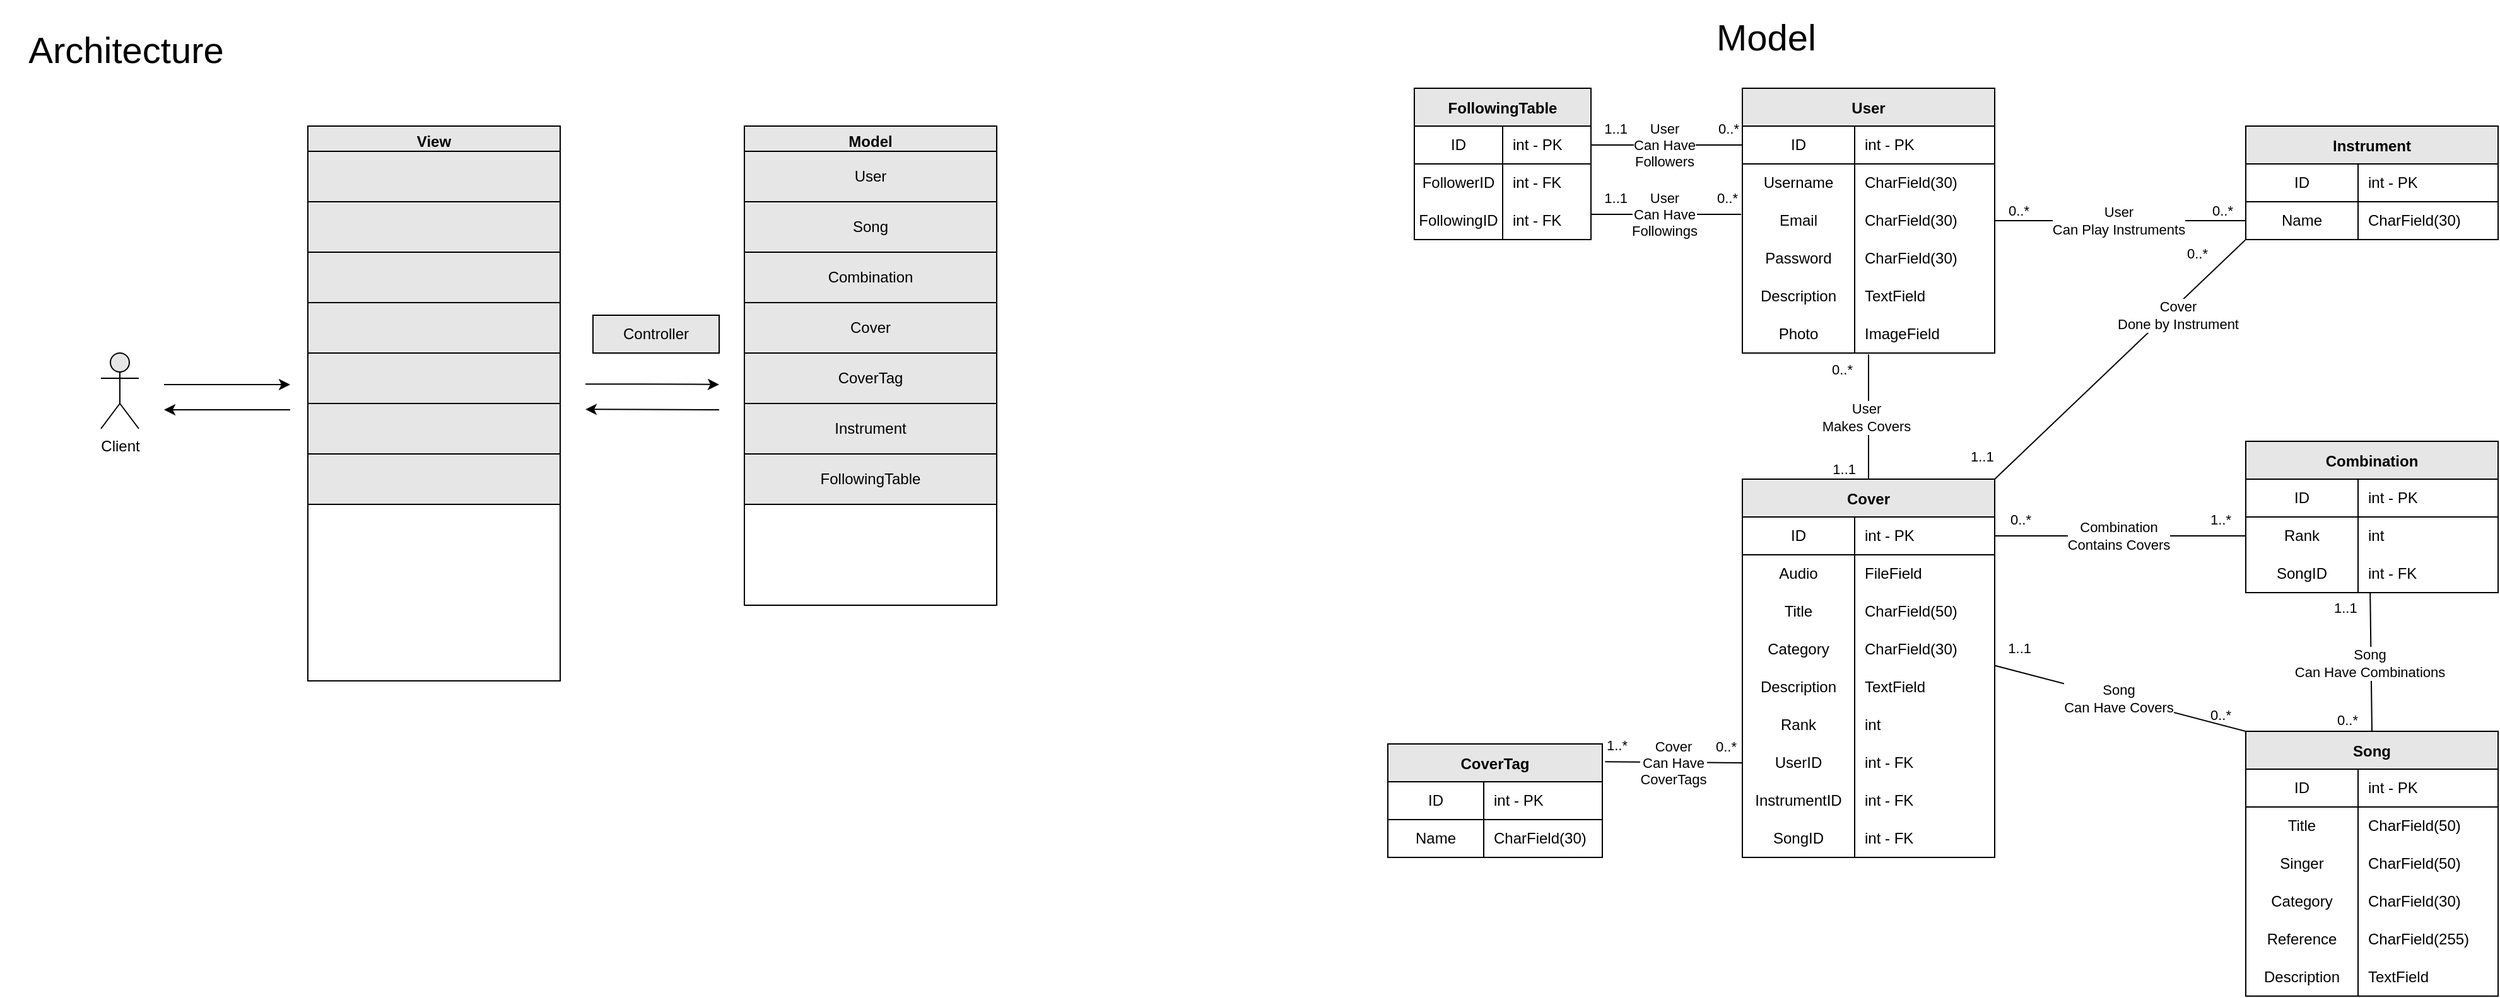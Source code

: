 <mxfile>
    <diagram id="qhhgVpQUWNCosZ2mL5r4" name="페이지-1">
        <mxGraphModel dx="1626" dy="1064" grid="1" gridSize="10" guides="1" tooltips="1" connect="1" arrows="1" fold="1" page="1" pageScale="1" pageWidth="827" pageHeight="1169" background="#FFFFFF" math="0" shadow="0">
            <root>
                <mxCell id="0"/>
                <mxCell id="1" parent="0"/>
                <mxCell id="4" style="edgeStyle=orthogonalEdgeStyle;rounded=0;orthogonalLoop=1;jettySize=auto;html=1;exitX=1;exitY=0.25;exitDx=0;exitDy=0;entryX=0;entryY=0.25;entryDx=0;entryDy=0;fontFamily=Helvetica;fontColor=#000000;labelBackgroundColor=none;labelBorderColor=none;strokeColor=#000000;" parent="1" edge="1">
                    <mxGeometry relative="1" as="geometry">
                        <mxPoint x="280" y="325" as="targetPoint"/>
                        <mxPoint x="180" y="325" as="sourcePoint"/>
                    </mxGeometry>
                </mxCell>
                <mxCell id="7" style="edgeStyle=orthogonalEdgeStyle;rounded=0;orthogonalLoop=1;jettySize=auto;html=1;exitX=0;exitY=0.75;exitDx=0;exitDy=0;entryX=1;entryY=0.75;entryDx=0;entryDy=0;fontFamily=Helvetica;fontColor=#000000;labelBackgroundColor=none;labelBorderColor=none;strokeColor=#000000;" parent="1" edge="1">
                    <mxGeometry relative="1" as="geometry">
                        <mxPoint x="280" y="345" as="sourcePoint"/>
                        <Array as="points">
                            <mxPoint x="280" y="345"/>
                            <mxPoint x="280" y="345"/>
                        </Array>
                        <mxPoint x="180" y="345" as="targetPoint"/>
                    </mxGeometry>
                </mxCell>
                <mxCell id="11" value="View" style="swimlane;fontFamily=Helvetica;fontColor=#000000;labelBackgroundColor=none;labelBorderColor=none;strokeColor=#000000;fillColor=#E6E6E6;" parent="1" vertex="1">
                    <mxGeometry x="294" y="120" width="200" height="440" as="geometry"/>
                </mxCell>
                <mxCell id="12" value="" style="whiteSpace=wrap;html=1;fontFamily=Helvetica;fontColor=#000000;labelBackgroundColor=none;labelBorderColor=none;strokeColor=#000000;fillColor=#E6E6E6;" parent="11" vertex="1">
                    <mxGeometry y="20" width="200" height="40.0" as="geometry"/>
                </mxCell>
                <mxCell id="30" value="" style="whiteSpace=wrap;html=1;fontFamily=Helvetica;fontColor=#000000;labelBackgroundColor=none;labelBorderColor=none;strokeColor=#000000;fillColor=#E6E6E6;" vertex="1" parent="11">
                    <mxGeometry y="60.0" width="200" height="40.0" as="geometry"/>
                </mxCell>
                <mxCell id="31" value="" style="whiteSpace=wrap;html=1;fontFamily=Helvetica;fontColor=#000000;labelBackgroundColor=none;labelBorderColor=none;strokeColor=#000000;fillColor=#E6E6E6;" vertex="1" parent="11">
                    <mxGeometry y="100.0" width="200" height="40.0" as="geometry"/>
                </mxCell>
                <mxCell id="32" value="" style="whiteSpace=wrap;html=1;fontFamily=Helvetica;fontColor=#000000;labelBackgroundColor=none;labelBorderColor=none;strokeColor=#000000;fillColor=#E6E6E6;" vertex="1" parent="11">
                    <mxGeometry y="140" width="200" height="40.0" as="geometry"/>
                </mxCell>
                <mxCell id="33" value="" style="whiteSpace=wrap;html=1;fontFamily=Helvetica;fontColor=#000000;labelBackgroundColor=none;labelBorderColor=none;strokeColor=#000000;fillColor=#E6E6E6;" vertex="1" parent="11">
                    <mxGeometry y="180.0" width="200" height="40.0" as="geometry"/>
                </mxCell>
                <mxCell id="34" value="" style="whiteSpace=wrap;html=1;fontFamily=Helvetica;fontColor=#000000;labelBackgroundColor=none;labelBorderColor=none;strokeColor=#000000;fillColor=#E6E6E6;" vertex="1" parent="11">
                    <mxGeometry y="220" width="200" height="40.0" as="geometry"/>
                </mxCell>
                <mxCell id="35" value="" style="whiteSpace=wrap;html=1;fontFamily=Helvetica;fontColor=#000000;labelBackgroundColor=none;labelBorderColor=none;strokeColor=#000000;fillColor=#E6E6E6;" vertex="1" parent="11">
                    <mxGeometry y="260" width="200" height="40.0" as="geometry"/>
                </mxCell>
                <mxCell id="23" value="Controller" style="rounded=0;whiteSpace=wrap;html=1;fontFamily=Helvetica;fontColor=#000000;labelBackgroundColor=none;labelBorderColor=none;strokeColor=#000000;fillColor=#E6E6E6;" parent="1" vertex="1">
                    <mxGeometry x="520" y="270" width="100" height="30" as="geometry"/>
                </mxCell>
                <mxCell id="24" style="edgeStyle=orthogonalEdgeStyle;rounded=0;orthogonalLoop=1;jettySize=auto;html=1;exitX=1;exitY=0.25;exitDx=0;exitDy=0;fontFamily=Helvetica;fontColor=#000000;labelBackgroundColor=none;labelBorderColor=none;strokeColor=#000000;" parent="1" edge="1">
                    <mxGeometry relative="1" as="geometry">
                        <mxPoint x="620" y="325" as="targetPoint"/>
                        <mxPoint x="514" y="324.66" as="sourcePoint"/>
                        <Array as="points">
                            <mxPoint x="600" y="325"/>
                            <mxPoint x="600" y="325"/>
                        </Array>
                    </mxGeometry>
                </mxCell>
                <mxCell id="25" style="edgeStyle=orthogonalEdgeStyle;rounded=0;orthogonalLoop=1;jettySize=auto;html=1;entryX=1;entryY=0.75;entryDx=0;entryDy=0;fontFamily=Helvetica;fontColor=#000000;labelBackgroundColor=none;labelBorderColor=none;strokeColor=#000000;" parent="1" edge="1">
                    <mxGeometry relative="1" as="geometry">
                        <mxPoint x="620" y="345" as="sourcePoint"/>
                        <Array as="points">
                            <mxPoint x="614" y="344.66"/>
                            <mxPoint x="614" y="344.66"/>
                        </Array>
                        <mxPoint x="514" y="344.66" as="targetPoint"/>
                    </mxGeometry>
                </mxCell>
                <mxCell id="26" value="Model" style="swimlane;fontFamily=Helvetica;fontColor=#000000;labelBackgroundColor=none;labelBorderColor=none;strokeColor=#000000;fillColor=#E6E6E6;" parent="1" vertex="1">
                    <mxGeometry x="640" y="120" width="200" height="380" as="geometry"/>
                </mxCell>
                <mxCell id="27" value="User" style="whiteSpace=wrap;html=1;fontFamily=Helvetica;fontColor=#000000;labelBackgroundColor=none;labelBorderColor=none;fillColor=#E6E6E6;strokeColor=#000000;" parent="26" vertex="1">
                    <mxGeometry y="20" width="200" height="40.0" as="geometry"/>
                </mxCell>
                <mxCell id="37" value="Song" style="whiteSpace=wrap;html=1;fontFamily=Helvetica;fontColor=#000000;labelBackgroundColor=none;labelBorderColor=none;fillColor=#E6E6E6;strokeColor=#000000;" vertex="1" parent="26">
                    <mxGeometry y="60.0" width="200" height="40.0" as="geometry"/>
                </mxCell>
                <mxCell id="38" value="Combination" style="whiteSpace=wrap;html=1;fontFamily=Helvetica;fontColor=#000000;labelBackgroundColor=none;labelBorderColor=none;fillColor=#E6E6E6;strokeColor=#000000;" vertex="1" parent="26">
                    <mxGeometry y="100.0" width="200" height="40.0" as="geometry"/>
                </mxCell>
                <mxCell id="39" value="Cover" style="whiteSpace=wrap;html=1;fontFamily=Helvetica;fontColor=#000000;labelBackgroundColor=none;labelBorderColor=none;fillColor=#E6E6E6;strokeColor=#000000;" vertex="1" parent="26">
                    <mxGeometry y="140" width="200" height="40.0" as="geometry"/>
                </mxCell>
                <mxCell id="40" value="CoverTag" style="whiteSpace=wrap;html=1;fontFamily=Helvetica;fontColor=#000000;labelBackgroundColor=none;labelBorderColor=none;fillColor=#E6E6E6;strokeColor=#000000;" vertex="1" parent="26">
                    <mxGeometry y="180.0" width="200" height="40.0" as="geometry"/>
                </mxCell>
                <mxCell id="47" value="&lt;span&gt;Instrument&lt;/span&gt;" style="whiteSpace=wrap;html=1;fontFamily=Helvetica;fontColor=#000000;labelBackgroundColor=none;labelBorderColor=none;fillColor=#E6E6E6;strokeColor=#000000;" vertex="1" parent="26">
                    <mxGeometry y="220.0" width="200" height="40.0" as="geometry"/>
                </mxCell>
                <mxCell id="280" value="&lt;span&gt;FollowingTable&lt;/span&gt;" style="whiteSpace=wrap;html=1;fontFamily=Helvetica;fontColor=#000000;labelBackgroundColor=none;labelBorderColor=none;fillColor=#E6E6E6;strokeColor=#000000;" vertex="1" parent="26">
                    <mxGeometry y="260" width="200" height="40.0" as="geometry"/>
                </mxCell>
                <mxCell id="36" value="Client" style="shape=umlActor;verticalLabelPosition=bottom;verticalAlign=top;html=1;outlineConnect=0;fontFamily=Helvetica;fontColor=#000000;labelBackgroundColor=none;labelBorderColor=none;strokeColor=#000000;fillColor=#E6E6E6;" vertex="1" parent="1">
                    <mxGeometry x="130" y="300" width="30" height="60" as="geometry"/>
                </mxCell>
                <mxCell id="52" value="Architecture" style="text;html=1;strokeColor=none;fillColor=none;align=center;verticalAlign=middle;whiteSpace=wrap;rounded=0;fontFamily=Helvetica;fontSize=29;fontColor=#000000;labelBackgroundColor=none;labelBorderColor=none;" vertex="1" parent="1">
                    <mxGeometry x="50" y="30" width="200" height="60" as="geometry"/>
                </mxCell>
                <mxCell id="53" value="Model" style="text;html=1;strokeColor=none;fillColor=none;align=center;verticalAlign=middle;whiteSpace=wrap;rounded=0;fontFamily=Helvetica;fontSize=29;fontColor=#000000;labelBackgroundColor=none;labelBorderColor=none;" vertex="1" parent="1">
                    <mxGeometry x="1350" y="20" width="200" height="60" as="geometry"/>
                </mxCell>
                <mxCell id="125" value="User" style="shape=table;startSize=30;container=1;collapsible=0;childLayout=tableLayout;fixedRows=1;rowLines=0;fontStyle=1;align=center;fontFamily=Helvetica;fontSize=12;fontColor=#000000;labelBackgroundColor=none;labelBorderColor=none;strokeColor=#000000;fillColor=#E6E6E6;" vertex="1" parent="1">
                    <mxGeometry x="1431" y="90" width="200" height="210" as="geometry"/>
                </mxCell>
                <mxCell id="126" value="" style="shape=partialRectangle;html=1;whiteSpace=wrap;collapsible=0;dropTarget=0;pointerEvents=0;fillColor=none;top=0;left=0;bottom=1;right=0;points=[[0,0.5],[1,0.5]];portConstraint=eastwest;fontFamily=Helvetica;fontColor=#000000;labelBackgroundColor=none;labelBorderColor=none;strokeColor=#000000;" vertex="1" parent="125">
                    <mxGeometry y="30" width="200" height="30" as="geometry"/>
                </mxCell>
                <mxCell id="127" value="ID" style="shape=partialRectangle;html=1;whiteSpace=wrap;connectable=0;fillColor=none;top=0;left=0;bottom=0;right=0;overflow=hidden;fontFamily=Helvetica;fontColor=#000000;labelBackgroundColor=none;labelBorderColor=none;strokeColor=#000000;" vertex="1" parent="126">
                    <mxGeometry width="89" height="30" as="geometry"/>
                </mxCell>
                <mxCell id="128" value="int - PK" style="shape=partialRectangle;html=1;whiteSpace=wrap;connectable=0;fillColor=none;top=0;left=0;bottom=0;right=0;align=left;spacingLeft=6;overflow=hidden;fontFamily=Helvetica;fontColor=#000000;labelBackgroundColor=none;labelBorderColor=none;strokeColor=#000000;" vertex="1" parent="126">
                    <mxGeometry x="89" width="111" height="30" as="geometry"/>
                </mxCell>
                <mxCell id="129" value="" style="shape=partialRectangle;html=1;whiteSpace=wrap;collapsible=0;dropTarget=0;pointerEvents=0;fillColor=none;top=0;left=0;bottom=0;right=0;points=[[0,0.5],[1,0.5]];portConstraint=eastwest;fontFamily=Helvetica;fontColor=#000000;labelBackgroundColor=none;labelBorderColor=none;" vertex="1" parent="125">
                    <mxGeometry y="60" width="200" height="30" as="geometry"/>
                </mxCell>
                <mxCell id="130" value="Username" style="shape=partialRectangle;html=1;whiteSpace=wrap;connectable=0;fillColor=none;top=0;left=0;bottom=0;right=0;overflow=hidden;fontFamily=Helvetica;fontColor=#000000;labelBackgroundColor=none;labelBorderColor=none;" vertex="1" parent="129">
                    <mxGeometry width="89" height="30" as="geometry"/>
                </mxCell>
                <mxCell id="131" value="CharField(30)" style="shape=partialRectangle;html=1;whiteSpace=wrap;connectable=0;fillColor=none;top=0;left=0;bottom=0;right=0;align=left;spacingLeft=6;overflow=hidden;fontFamily=Helvetica;fontColor=#000000;labelBackgroundColor=none;labelBorderColor=none;" vertex="1" parent="129">
                    <mxGeometry x="89" width="111" height="30" as="geometry"/>
                </mxCell>
                <mxCell id="132" value="" style="shape=partialRectangle;html=1;whiteSpace=wrap;collapsible=0;dropTarget=0;pointerEvents=0;fillColor=none;top=0;left=0;bottom=0;right=0;points=[[0,0.5],[1,0.5]];portConstraint=eastwest;fontFamily=Helvetica;fontColor=#000000;labelBackgroundColor=none;labelBorderColor=none;" vertex="1" parent="125">
                    <mxGeometry y="90" width="200" height="30" as="geometry"/>
                </mxCell>
                <mxCell id="133" value="Email" style="shape=partialRectangle;html=1;whiteSpace=wrap;connectable=0;fillColor=none;top=0;left=0;bottom=0;right=0;overflow=hidden;fontFamily=Helvetica;fontColor=#000000;labelBackgroundColor=none;labelBorderColor=none;" vertex="1" parent="132">
                    <mxGeometry width="89" height="30" as="geometry"/>
                </mxCell>
                <mxCell id="134" value="CharField(30)" style="shape=partialRectangle;html=1;whiteSpace=wrap;connectable=0;fillColor=none;top=0;left=0;bottom=0;right=0;align=left;spacingLeft=6;overflow=hidden;fontFamily=Helvetica;fontColor=#000000;labelBackgroundColor=none;labelBorderColor=none;" vertex="1" parent="132">
                    <mxGeometry x="89" width="111" height="30" as="geometry"/>
                </mxCell>
                <mxCell id="138" value="" style="shape=partialRectangle;html=1;whiteSpace=wrap;collapsible=0;dropTarget=0;pointerEvents=0;fillColor=none;top=0;left=0;bottom=0;right=0;points=[[0,0.5],[1,0.5]];portConstraint=eastwest;fontFamily=Helvetica;fontColor=#000000;labelBackgroundColor=none;labelBorderColor=none;" vertex="1" parent="125">
                    <mxGeometry y="120" width="200" height="30" as="geometry"/>
                </mxCell>
                <mxCell id="139" value="Password" style="shape=partialRectangle;html=1;whiteSpace=wrap;connectable=0;fillColor=none;top=0;left=0;bottom=0;right=0;overflow=hidden;fontFamily=Helvetica;fontColor=#000000;labelBackgroundColor=none;labelBorderColor=none;" vertex="1" parent="138">
                    <mxGeometry width="89" height="30" as="geometry"/>
                </mxCell>
                <mxCell id="140" value="CharField(30)" style="shape=partialRectangle;html=1;whiteSpace=wrap;connectable=0;fillColor=none;top=0;left=0;bottom=0;right=0;align=left;spacingLeft=6;overflow=hidden;fontFamily=Helvetica;fontColor=#000000;labelBackgroundColor=none;labelBorderColor=none;" vertex="1" parent="138">
                    <mxGeometry x="89" width="111" height="30" as="geometry"/>
                </mxCell>
                <mxCell id="265" value="" style="shape=partialRectangle;html=1;whiteSpace=wrap;collapsible=0;dropTarget=0;pointerEvents=0;fillColor=none;top=0;left=0;bottom=0;right=0;points=[[0,0.5],[1,0.5]];portConstraint=eastwest;fontFamily=Helvetica;fontColor=#000000;labelBackgroundColor=none;labelBorderColor=none;" vertex="1" parent="125">
                    <mxGeometry y="150" width="200" height="30" as="geometry"/>
                </mxCell>
                <mxCell id="266" value="Description" style="shape=partialRectangle;html=1;whiteSpace=wrap;connectable=0;fillColor=none;top=0;left=0;bottom=0;right=0;overflow=hidden;fontFamily=Helvetica;fontColor=#000000;labelBackgroundColor=none;labelBorderColor=none;" vertex="1" parent="265">
                    <mxGeometry width="89" height="30" as="geometry"/>
                </mxCell>
                <mxCell id="267" value="TextField" style="shape=partialRectangle;html=1;whiteSpace=wrap;connectable=0;fillColor=none;top=0;left=0;bottom=0;right=0;align=left;spacingLeft=6;overflow=hidden;fontFamily=Helvetica;fontColor=#000000;labelBackgroundColor=none;labelBorderColor=none;" vertex="1" parent="265">
                    <mxGeometry x="89" width="111" height="30" as="geometry"/>
                </mxCell>
                <mxCell id="224" value="" style="shape=partialRectangle;html=1;whiteSpace=wrap;collapsible=0;dropTarget=0;pointerEvents=0;fillColor=none;top=0;left=0;bottom=0;right=0;points=[[0,0.5],[1,0.5]];portConstraint=eastwest;fontFamily=Helvetica;fontColor=#000000;labelBackgroundColor=none;labelBorderColor=none;" vertex="1" parent="125">
                    <mxGeometry y="180" width="200" height="30" as="geometry"/>
                </mxCell>
                <mxCell id="225" value="Photo" style="shape=partialRectangle;html=1;whiteSpace=wrap;connectable=0;fillColor=none;top=0;left=0;bottom=0;right=0;overflow=hidden;fontFamily=Helvetica;fontColor=#000000;labelBackgroundColor=none;labelBorderColor=none;" vertex="1" parent="224">
                    <mxGeometry width="89" height="30" as="geometry"/>
                </mxCell>
                <mxCell id="226" value="ImageField" style="shape=partialRectangle;html=1;whiteSpace=wrap;connectable=0;fillColor=none;top=0;left=0;bottom=0;right=0;align=left;spacingLeft=6;overflow=hidden;fontFamily=Helvetica;fontColor=#000000;labelBackgroundColor=none;labelBorderColor=none;" vertex="1" parent="224">
                    <mxGeometry x="89" width="111" height="30" as="geometry"/>
                </mxCell>
                <mxCell id="149" value="" style="endArrow=none;html=1;fontFamily=Helvetica;fontSize=12;exitX=1;exitY=0.5;exitDx=0;exitDy=0;fontColor=#000000;labelBackgroundColor=none;labelBorderColor=none;strokeColor=#000000;endFill=0;entryX=0;entryY=0.5;entryDx=0;entryDy=0;" edge="1" parent="1" source="132" target="171">
                    <mxGeometry relative="1" as="geometry">
                        <mxPoint x="1680" y="210" as="sourcePoint"/>
                        <mxPoint x="1800" y="180" as="targetPoint"/>
                    </mxGeometry>
                </mxCell>
                <mxCell id="150" value="User&lt;br&gt;Can Play Instruments" style="edgeLabel;resizable=0;html=1;align=center;verticalAlign=middle;fontFamily=Helvetica;fontColor=#000000;labelBackgroundColor=#ffffff;labelBorderColor=none;" connectable="0" vertex="1" parent="149">
                    <mxGeometry relative="1" as="geometry">
                        <mxPoint x="-2" as="offset"/>
                    </mxGeometry>
                </mxCell>
                <mxCell id="151" value="0..*" style="edgeLabel;resizable=0;html=1;align=left;verticalAlign=bottom;fontFamily=Helvetica;fontColor=#000000;labelBackgroundColor=none;labelBorderColor=none;" connectable="0" vertex="1" parent="149">
                    <mxGeometry x="-1" relative="1" as="geometry">
                        <mxPoint x="9" as="offset"/>
                    </mxGeometry>
                </mxCell>
                <mxCell id="152" value="0..*" style="edgeLabel;resizable=0;html=1;align=right;verticalAlign=bottom;fontFamily=Helvetica;fontColor=#000000;labelBackgroundColor=none;labelBorderColor=none;" connectable="0" vertex="1" parent="149">
                    <mxGeometry x="1" relative="1" as="geometry">
                        <mxPoint x="-10" as="offset"/>
                    </mxGeometry>
                </mxCell>
                <mxCell id="167" value="Instrument" style="shape=table;startSize=30;container=1;collapsible=0;childLayout=tableLayout;fixedRows=1;rowLines=0;fontStyle=1;align=center;fontFamily=Helvetica;fontSize=12;fontColor=#000000;labelBackgroundColor=none;labelBorderColor=none;strokeColor=#000000;fillColor=#E6E6E6;" vertex="1" parent="1">
                    <mxGeometry x="1830" y="120" width="200" height="90" as="geometry"/>
                </mxCell>
                <mxCell id="168" value="" style="shape=partialRectangle;html=1;whiteSpace=wrap;collapsible=0;dropTarget=0;pointerEvents=0;fillColor=none;top=0;left=0;bottom=1;right=0;points=[[0,0.5],[1,0.5]];portConstraint=eastwest;fontFamily=Helvetica;fontColor=#000000;labelBackgroundColor=none;labelBorderColor=none;strokeColor=#000000;" vertex="1" parent="167">
                    <mxGeometry y="30" width="200" height="30" as="geometry"/>
                </mxCell>
                <mxCell id="169" value="ID" style="shape=partialRectangle;html=1;whiteSpace=wrap;connectable=0;fillColor=none;top=0;left=0;bottom=0;right=0;overflow=hidden;fontFamily=Helvetica;fontColor=#000000;labelBackgroundColor=none;labelBorderColor=none;" vertex="1" parent="168">
                    <mxGeometry width="89" height="30" as="geometry"/>
                </mxCell>
                <mxCell id="170" value="int - PK" style="shape=partialRectangle;html=1;whiteSpace=wrap;connectable=0;fillColor=none;top=0;left=0;bottom=0;right=0;align=left;spacingLeft=6;overflow=hidden;fontFamily=Helvetica;fontColor=#000000;labelBackgroundColor=none;labelBorderColor=none;" vertex="1" parent="168">
                    <mxGeometry x="89" width="111" height="30" as="geometry"/>
                </mxCell>
                <mxCell id="171" value="" style="shape=partialRectangle;html=1;whiteSpace=wrap;collapsible=0;dropTarget=0;pointerEvents=0;fillColor=none;top=0;left=0;bottom=0;right=0;points=[[0,0.5],[1,0.5]];portConstraint=eastwest;fontFamily=Helvetica;fontColor=#000000;labelBackgroundColor=none;labelBorderColor=none;" vertex="1" parent="167">
                    <mxGeometry y="60" width="200" height="30" as="geometry"/>
                </mxCell>
                <mxCell id="172" value="Name" style="shape=partialRectangle;html=1;whiteSpace=wrap;connectable=0;fillColor=none;top=0;left=0;bottom=0;right=0;overflow=hidden;fontFamily=Helvetica;fontColor=#000000;labelBackgroundColor=none;labelBorderColor=none;" vertex="1" parent="171">
                    <mxGeometry width="89" height="30" as="geometry"/>
                </mxCell>
                <mxCell id="173" value="CharField(30)" style="shape=partialRectangle;html=1;whiteSpace=wrap;connectable=0;fillColor=none;top=0;left=0;bottom=0;right=0;align=left;spacingLeft=6;overflow=hidden;fontFamily=Helvetica;fontColor=#000000;labelBackgroundColor=none;labelBorderColor=none;" vertex="1" parent="171">
                    <mxGeometry x="89" width="111" height="30" as="geometry"/>
                </mxCell>
                <mxCell id="174" value="Cover" style="shape=table;startSize=30;container=1;collapsible=0;childLayout=tableLayout;fixedRows=1;rowLines=0;fontStyle=1;align=center;fontFamily=Helvetica;fontSize=12;fontColor=#000000;labelBackgroundColor=none;labelBorderColor=none;strokeColor=#000000;fillColor=#E6E6E6;" vertex="1" parent="1">
                    <mxGeometry x="1431" y="400" width="200" height="300" as="geometry"/>
                </mxCell>
                <mxCell id="175" value="" style="shape=partialRectangle;html=1;whiteSpace=wrap;collapsible=0;dropTarget=0;pointerEvents=0;fillColor=none;top=0;left=0;bottom=1;right=0;points=[[0,0.5],[1,0.5]];portConstraint=eastwest;fontFamily=Helvetica;fontColor=#000000;labelBackgroundColor=none;labelBorderColor=none;strokeColor=#000000;" vertex="1" parent="174">
                    <mxGeometry y="30" width="200" height="30" as="geometry"/>
                </mxCell>
                <mxCell id="176" value="ID" style="shape=partialRectangle;html=1;whiteSpace=wrap;connectable=0;fillColor=none;top=0;left=0;bottom=0;right=0;overflow=hidden;fontFamily=Helvetica;fontColor=#000000;labelBackgroundColor=none;labelBorderColor=none;strokeColor=#000000;" vertex="1" parent="175">
                    <mxGeometry width="89" height="30" as="geometry"/>
                </mxCell>
                <mxCell id="177" value="int - PK" style="shape=partialRectangle;html=1;whiteSpace=wrap;connectable=0;fillColor=none;top=0;left=0;bottom=0;right=0;align=left;spacingLeft=6;overflow=hidden;fontFamily=Helvetica;fontColor=#000000;labelBackgroundColor=none;labelBorderColor=none;strokeColor=#000000;" vertex="1" parent="175">
                    <mxGeometry x="89" width="111" height="30" as="geometry"/>
                </mxCell>
                <mxCell id="259" value="" style="shape=partialRectangle;html=1;whiteSpace=wrap;collapsible=0;dropTarget=0;pointerEvents=0;fillColor=none;top=0;left=0;bottom=0;right=0;points=[[0,0.5],[1,0.5]];portConstraint=eastwest;fontFamily=Helvetica;fontColor=#000000;labelBackgroundColor=none;labelBorderColor=none;" vertex="1" parent="174">
                    <mxGeometry y="60" width="200" height="30" as="geometry"/>
                </mxCell>
                <mxCell id="260" value="Audio" style="shape=partialRectangle;html=1;whiteSpace=wrap;connectable=0;fillColor=none;top=0;left=0;bottom=0;right=0;overflow=hidden;fontFamily=Helvetica;fontColor=#000000;labelBackgroundColor=none;labelBorderColor=none;" vertex="1" parent="259">
                    <mxGeometry width="89" height="30" as="geometry"/>
                </mxCell>
                <mxCell id="261" value="FileField" style="shape=partialRectangle;html=1;whiteSpace=wrap;connectable=0;fillColor=none;top=0;left=0;bottom=0;right=0;align=left;spacingLeft=6;overflow=hidden;fontFamily=Helvetica;fontColor=#000000;labelBackgroundColor=none;labelBorderColor=none;" vertex="1" parent="259">
                    <mxGeometry x="89" width="111" height="30" as="geometry"/>
                </mxCell>
                <mxCell id="178" value="" style="shape=partialRectangle;html=1;whiteSpace=wrap;collapsible=0;dropTarget=0;pointerEvents=0;fillColor=none;top=0;left=0;bottom=0;right=0;points=[[0,0.5],[1,0.5]];portConstraint=eastwest;fontFamily=Helvetica;fontColor=#000000;labelBackgroundColor=none;labelBorderColor=none;" vertex="1" parent="174">
                    <mxGeometry y="90" width="200" height="30" as="geometry"/>
                </mxCell>
                <mxCell id="179" value="Title" style="shape=partialRectangle;html=1;whiteSpace=wrap;connectable=0;fillColor=none;top=0;left=0;bottom=0;right=0;overflow=hidden;fontFamily=Helvetica;fontColor=#000000;labelBackgroundColor=none;labelBorderColor=none;" vertex="1" parent="178">
                    <mxGeometry width="89" height="30" as="geometry"/>
                </mxCell>
                <mxCell id="180" value="CharField(50)" style="shape=partialRectangle;html=1;whiteSpace=wrap;connectable=0;fillColor=none;top=0;left=0;bottom=0;right=0;align=left;spacingLeft=6;overflow=hidden;fontFamily=Helvetica;fontColor=#000000;labelBackgroundColor=none;labelBorderColor=none;" vertex="1" parent="178">
                    <mxGeometry x="89" width="111" height="30" as="geometry"/>
                </mxCell>
                <mxCell id="181" value="" style="shape=partialRectangle;html=1;whiteSpace=wrap;collapsible=0;dropTarget=0;pointerEvents=0;fillColor=none;top=0;left=0;bottom=0;right=0;points=[[0,0.5],[1,0.5]];portConstraint=eastwest;fontFamily=Helvetica;fontColor=#000000;labelBackgroundColor=none;labelBorderColor=none;" vertex="1" parent="174">
                    <mxGeometry y="120" width="200" height="30" as="geometry"/>
                </mxCell>
                <mxCell id="182" value="Category" style="shape=partialRectangle;html=1;whiteSpace=wrap;connectable=0;fillColor=none;top=0;left=0;bottom=0;right=0;overflow=hidden;fontFamily=Helvetica;fontColor=#000000;labelBackgroundColor=none;labelBorderColor=none;" vertex="1" parent="181">
                    <mxGeometry width="89" height="30" as="geometry"/>
                </mxCell>
                <mxCell id="183" value="CharField(30)" style="shape=partialRectangle;html=1;whiteSpace=wrap;connectable=0;fillColor=none;top=0;left=0;bottom=0;right=0;align=left;spacingLeft=6;overflow=hidden;fontFamily=Helvetica;fontColor=#000000;labelBackgroundColor=none;labelBorderColor=none;" vertex="1" parent="181">
                    <mxGeometry x="89" width="111" height="30" as="geometry"/>
                </mxCell>
                <mxCell id="184" value="" style="shape=partialRectangle;html=1;whiteSpace=wrap;collapsible=0;dropTarget=0;pointerEvents=0;fillColor=none;top=0;left=0;bottom=0;right=0;points=[[0,0.5],[1,0.5]];portConstraint=eastwest;fontFamily=Helvetica;fontColor=#000000;labelBackgroundColor=none;labelBorderColor=none;" vertex="1" parent="174">
                    <mxGeometry y="150" width="200" height="30" as="geometry"/>
                </mxCell>
                <mxCell id="185" value="Description" style="shape=partialRectangle;html=1;whiteSpace=wrap;connectable=0;fillColor=none;top=0;left=0;bottom=0;right=0;overflow=hidden;fontFamily=Helvetica;fontColor=#000000;labelBackgroundColor=none;labelBorderColor=none;" vertex="1" parent="184">
                    <mxGeometry width="89" height="30" as="geometry"/>
                </mxCell>
                <mxCell id="186" value="TextField" style="shape=partialRectangle;html=1;whiteSpace=wrap;connectable=0;fillColor=none;top=0;left=0;bottom=0;right=0;align=left;spacingLeft=6;overflow=hidden;fontFamily=Helvetica;fontColor=#000000;labelBackgroundColor=none;labelBorderColor=none;" vertex="1" parent="184">
                    <mxGeometry x="89" width="111" height="30" as="geometry"/>
                </mxCell>
                <mxCell id="221" value="" style="shape=partialRectangle;html=1;whiteSpace=wrap;collapsible=0;dropTarget=0;pointerEvents=0;fillColor=none;top=0;left=0;bottom=0;right=0;points=[[0,0.5],[1,0.5]];portConstraint=eastwest;fontFamily=Helvetica;fontColor=#000000;labelBackgroundColor=none;labelBorderColor=none;" vertex="1" parent="174">
                    <mxGeometry y="180" width="200" height="30" as="geometry"/>
                </mxCell>
                <mxCell id="222" value="Rank" style="shape=partialRectangle;html=1;whiteSpace=wrap;connectable=0;fillColor=none;top=0;left=0;bottom=0;right=0;overflow=hidden;fontFamily=Helvetica;fontColor=#000000;labelBackgroundColor=none;labelBorderColor=none;" vertex="1" parent="221">
                    <mxGeometry width="89" height="30" as="geometry"/>
                </mxCell>
                <mxCell id="223" value="int" style="shape=partialRectangle;html=1;whiteSpace=wrap;connectable=0;fillColor=none;top=0;left=0;bottom=0;right=0;align=left;spacingLeft=6;overflow=hidden;fontFamily=Helvetica;fontColor=#000000;labelBackgroundColor=none;labelBorderColor=none;" vertex="1" parent="221">
                    <mxGeometry x="89" width="111" height="30" as="geometry"/>
                </mxCell>
                <mxCell id="192" value="" style="shape=partialRectangle;html=1;whiteSpace=wrap;collapsible=0;dropTarget=0;pointerEvents=0;fillColor=none;top=0;left=0;bottom=0;right=0;points=[[0,0.5],[1,0.5]];portConstraint=eastwest;fontFamily=Helvetica;fontColor=#000000;labelBackgroundColor=none;labelBorderColor=none;" vertex="1" parent="174">
                    <mxGeometry y="210" width="200" height="30" as="geometry"/>
                </mxCell>
                <mxCell id="193" value="UserID" style="shape=partialRectangle;html=1;whiteSpace=wrap;connectable=0;fillColor=none;top=0;left=0;bottom=0;right=0;overflow=hidden;fontFamily=Helvetica;fontColor=#000000;labelBackgroundColor=none;labelBorderColor=none;" vertex="1" parent="192">
                    <mxGeometry width="89" height="30" as="geometry"/>
                </mxCell>
                <mxCell id="194" value="int - FK" style="shape=partialRectangle;html=1;whiteSpace=wrap;connectable=0;fillColor=none;top=0;left=0;bottom=0;right=0;align=left;spacingLeft=6;overflow=hidden;fontFamily=Helvetica;fontColor=#000000;labelBackgroundColor=none;labelBorderColor=none;" vertex="1" parent="192">
                    <mxGeometry x="89" width="111" height="30" as="geometry"/>
                </mxCell>
                <mxCell id="195" value="" style="shape=partialRectangle;html=1;whiteSpace=wrap;collapsible=0;dropTarget=0;pointerEvents=0;fillColor=none;top=0;left=0;bottom=0;right=0;points=[[0,0.5],[1,0.5]];portConstraint=eastwest;fontFamily=Helvetica;fontColor=#000000;labelBackgroundColor=none;labelBorderColor=none;" vertex="1" parent="174">
                    <mxGeometry y="240" width="200" height="30" as="geometry"/>
                </mxCell>
                <mxCell id="196" value="InstrumentID" style="shape=partialRectangle;html=1;whiteSpace=wrap;connectable=0;fillColor=none;top=0;left=0;bottom=0;right=0;overflow=hidden;fontFamily=Helvetica;fontColor=#000000;labelBackgroundColor=none;labelBorderColor=none;" vertex="1" parent="195">
                    <mxGeometry width="89" height="30" as="geometry"/>
                </mxCell>
                <mxCell id="197" value="int - FK" style="shape=partialRectangle;html=1;whiteSpace=wrap;connectable=0;fillColor=none;top=0;left=0;bottom=0;right=0;align=left;spacingLeft=6;overflow=hidden;fontFamily=Helvetica;fontColor=#000000;labelBackgroundColor=none;labelBorderColor=none;" vertex="1" parent="195">
                    <mxGeometry x="89" width="111" height="30" as="geometry"/>
                </mxCell>
                <mxCell id="217" value="" style="shape=partialRectangle;html=1;whiteSpace=wrap;collapsible=0;dropTarget=0;pointerEvents=0;fillColor=none;top=0;left=0;bottom=0;right=0;points=[[0,0.5],[1,0.5]];portConstraint=eastwest;fontFamily=Helvetica;fontColor=#000000;labelBackgroundColor=none;labelBorderColor=none;" vertex="1" parent="174">
                    <mxGeometry y="270" width="200" height="30" as="geometry"/>
                </mxCell>
                <mxCell id="218" value="SongID" style="shape=partialRectangle;html=1;whiteSpace=wrap;connectable=0;fillColor=none;top=0;left=0;bottom=0;right=0;overflow=hidden;fontFamily=Helvetica;fontColor=#000000;labelBackgroundColor=none;labelBorderColor=none;" vertex="1" parent="217">
                    <mxGeometry width="89" height="30" as="geometry"/>
                </mxCell>
                <mxCell id="219" value="int - FK" style="shape=partialRectangle;html=1;whiteSpace=wrap;connectable=0;fillColor=none;top=0;left=0;bottom=0;right=0;align=left;spacingLeft=6;overflow=hidden;fontFamily=Helvetica;fontColor=#000000;labelBackgroundColor=none;labelBorderColor=none;" vertex="1" parent="217">
                    <mxGeometry x="89" width="111" height="30" as="geometry"/>
                </mxCell>
                <mxCell id="188" value="" style="endArrow=none;html=1;fontFamily=Helvetica;fontSize=12;entryX=0.5;entryY=0;entryDx=0;entryDy=0;fontColor=#000000;labelBackgroundColor=none;labelBorderColor=none;strokeColor=#000000;endFill=0;" edge="1" parent="1" target="174">
                    <mxGeometry relative="1" as="geometry">
                        <mxPoint x="1531" y="301" as="sourcePoint"/>
                        <mxPoint x="1754.5" y="339.58" as="targetPoint"/>
                    </mxGeometry>
                </mxCell>
                <mxCell id="189" value="User&lt;br&gt;Makes Covers" style="edgeLabel;resizable=0;html=1;align=center;verticalAlign=middle;fontFamily=Helvetica;fontColor=#000000;labelBackgroundColor=#ffffff;labelBorderColor=none;" connectable="0" vertex="1" parent="188">
                    <mxGeometry relative="1" as="geometry">
                        <mxPoint x="-2" as="offset"/>
                    </mxGeometry>
                </mxCell>
                <mxCell id="190" value="0..*" style="edgeLabel;resizable=0;html=1;align=left;verticalAlign=bottom;fontFamily=Helvetica;fontColor=#000000;labelBackgroundColor=none;labelBorderColor=none;" connectable="0" vertex="1" parent="188">
                    <mxGeometry x="-1" relative="1" as="geometry">
                        <mxPoint x="-31" y="20" as="offset"/>
                    </mxGeometry>
                </mxCell>
                <mxCell id="191" value="1..1" style="edgeLabel;resizable=0;html=1;align=right;verticalAlign=bottom;fontFamily=Helvetica;fontColor=#000000;labelBackgroundColor=none;labelBorderColor=none;" connectable="0" vertex="1" parent="188">
                    <mxGeometry x="1" relative="1" as="geometry">
                        <mxPoint x="-10" as="offset"/>
                    </mxGeometry>
                </mxCell>
                <mxCell id="198" value="" style="endArrow=none;html=1;fontFamily=Helvetica;fontSize=12;fontColor=#000000;labelBackgroundColor=none;labelBorderColor=none;strokeColor=#000000;endFill=0;exitX=1;exitY=0;exitDx=0;exitDy=0;entryX=-0.002;entryY=1.011;entryDx=0;entryDy=0;entryPerimeter=0;" edge="1" parent="1" source="174" target="171">
                    <mxGeometry relative="1" as="geometry">
                        <mxPoint x="1750.0" y="250" as="sourcePoint"/>
                        <mxPoint x="1860" y="220" as="targetPoint"/>
                    </mxGeometry>
                </mxCell>
                <mxCell id="199" value="Cover&lt;br&gt;Done by Instrument" style="edgeLabel;resizable=0;html=1;align=center;verticalAlign=middle;fontFamily=Helvetica;fontColor=#000000;labelBackgroundColor=#ffffff;labelBorderColor=none;" connectable="0" vertex="1" parent="198">
                    <mxGeometry relative="1" as="geometry">
                        <mxPoint x="45" y="-35" as="offset"/>
                    </mxGeometry>
                </mxCell>
                <mxCell id="200" value="1..1" style="edgeLabel;resizable=0;html=1;align=left;verticalAlign=bottom;fontFamily=Helvetica;fontColor=#000000;labelBackgroundColor=none;labelBorderColor=none;" connectable="0" vertex="1" parent="198">
                    <mxGeometry x="-1" relative="1" as="geometry">
                        <mxPoint x="-21" y="-10" as="offset"/>
                    </mxGeometry>
                </mxCell>
                <mxCell id="201" value="0..*" style="edgeLabel;resizable=0;html=1;align=right;verticalAlign=bottom;fontFamily=Helvetica;fontColor=#000000;labelBackgroundColor=none;labelBorderColor=none;" connectable="0" vertex="1" parent="198">
                    <mxGeometry x="1" relative="1" as="geometry">
                        <mxPoint x="-29" y="19" as="offset"/>
                    </mxGeometry>
                </mxCell>
                <mxCell id="202" value="Combination" style="shape=table;startSize=30;container=1;collapsible=0;childLayout=tableLayout;fixedRows=1;rowLines=0;fontStyle=1;align=center;fontFamily=Helvetica;fontSize=12;fontColor=#000000;labelBackgroundColor=none;labelBorderColor=none;strokeColor=#000000;fillColor=#E6E6E6;" vertex="1" parent="1">
                    <mxGeometry x="1830" y="370" width="200" height="120" as="geometry"/>
                </mxCell>
                <mxCell id="203" value="" style="shape=partialRectangle;html=1;whiteSpace=wrap;collapsible=0;dropTarget=0;pointerEvents=0;fillColor=none;top=0;left=0;bottom=1;right=0;points=[[0,0.5],[1,0.5]];portConstraint=eastwest;fontFamily=Helvetica;fontColor=#000000;labelBackgroundColor=none;labelBorderColor=none;strokeColor=#000000;" vertex="1" parent="202">
                    <mxGeometry y="30" width="200" height="30" as="geometry"/>
                </mxCell>
                <mxCell id="204" value="ID" style="shape=partialRectangle;html=1;whiteSpace=wrap;connectable=0;fillColor=none;top=0;left=0;bottom=0;right=0;overflow=hidden;fontFamily=Helvetica;fontColor=#000000;labelBackgroundColor=none;labelBorderColor=none;strokeColor=#000000;" vertex="1" parent="203">
                    <mxGeometry width="89" height="30" as="geometry"/>
                </mxCell>
                <mxCell id="205" value="int - PK" style="shape=partialRectangle;html=1;whiteSpace=wrap;connectable=0;fillColor=none;top=0;left=0;bottom=0;right=0;align=left;spacingLeft=6;overflow=hidden;fontFamily=Helvetica;fontColor=#000000;labelBackgroundColor=none;labelBorderColor=none;strokeColor=#000000;" vertex="1" parent="203">
                    <mxGeometry x="89" width="111" height="30" as="geometry"/>
                </mxCell>
                <mxCell id="206" value="" style="shape=partialRectangle;html=1;whiteSpace=wrap;collapsible=0;dropTarget=0;pointerEvents=0;fillColor=none;top=0;left=0;bottom=0;right=0;points=[[0,0.5],[1,0.5]];portConstraint=eastwest;fontFamily=Helvetica;fontColor=#000000;labelBackgroundColor=none;labelBorderColor=none;" vertex="1" parent="202">
                    <mxGeometry y="60" width="200" height="30" as="geometry"/>
                </mxCell>
                <mxCell id="207" value="Rank" style="shape=partialRectangle;html=1;whiteSpace=wrap;connectable=0;fillColor=none;top=0;left=0;bottom=0;right=0;overflow=hidden;fontFamily=Helvetica;fontColor=#000000;labelBackgroundColor=none;labelBorderColor=none;" vertex="1" parent="206">
                    <mxGeometry width="89" height="30" as="geometry"/>
                </mxCell>
                <mxCell id="208" value="int" style="shape=partialRectangle;html=1;whiteSpace=wrap;connectable=0;fillColor=none;top=0;left=0;bottom=0;right=0;align=left;spacingLeft=6;overflow=hidden;fontFamily=Helvetica;fontColor=#000000;labelBackgroundColor=none;labelBorderColor=none;" vertex="1" parent="206">
                    <mxGeometry x="89" width="111" height="30" as="geometry"/>
                </mxCell>
                <mxCell id="209" value="" style="shape=partialRectangle;html=1;whiteSpace=wrap;collapsible=0;dropTarget=0;pointerEvents=0;fillColor=none;top=0;left=0;bottom=0;right=0;points=[[0,0.5],[1,0.5]];portConstraint=eastwest;fontFamily=Helvetica;fontColor=#000000;labelBackgroundColor=none;labelBorderColor=none;" vertex="1" parent="202">
                    <mxGeometry y="90" width="200" height="30" as="geometry"/>
                </mxCell>
                <mxCell id="210" value="SongID" style="shape=partialRectangle;html=1;whiteSpace=wrap;connectable=0;fillColor=none;top=0;left=0;bottom=0;right=0;overflow=hidden;fontFamily=Helvetica;fontColor=#000000;labelBackgroundColor=none;labelBorderColor=none;" vertex="1" parent="209">
                    <mxGeometry width="89" height="30" as="geometry"/>
                </mxCell>
                <mxCell id="211" value="int - FK" style="shape=partialRectangle;html=1;whiteSpace=wrap;connectable=0;fillColor=none;top=0;left=0;bottom=0;right=0;align=left;spacingLeft=6;overflow=hidden;fontFamily=Helvetica;fontColor=#000000;labelBackgroundColor=none;labelBorderColor=none;" vertex="1" parent="209">
                    <mxGeometry x="89" width="111" height="30" as="geometry"/>
                </mxCell>
                <mxCell id="227" value="" style="endArrow=none;html=1;fontFamily=Helvetica;fontSize=12;entryX=1;entryY=0.5;entryDx=0;entryDy=0;fontColor=#000000;labelBackgroundColor=none;labelBorderColor=none;strokeColor=#000000;endFill=0;exitX=0;exitY=0.5;exitDx=0;exitDy=0;" edge="1" parent="1" source="206" target="175">
                    <mxGeometry relative="1" as="geometry">
                        <mxPoint x="1720" y="380" as="sourcePoint"/>
                        <mxPoint x="1720" y="510" as="targetPoint"/>
                    </mxGeometry>
                </mxCell>
                <mxCell id="228" value="Combination&lt;br&gt;Contains Covers" style="edgeLabel;resizable=0;html=1;align=center;verticalAlign=middle;fontFamily=Helvetica;fontColor=#000000;labelBackgroundColor=#ffffff;labelBorderColor=none;" connectable="0" vertex="1" parent="227">
                    <mxGeometry relative="1" as="geometry">
                        <mxPoint x="-2" as="offset"/>
                    </mxGeometry>
                </mxCell>
                <mxCell id="229" value="1..*" style="edgeLabel;resizable=0;html=1;align=left;verticalAlign=bottom;fontFamily=Helvetica;fontColor=#000000;labelBackgroundColor=none;labelBorderColor=none;" connectable="0" vertex="1" parent="227">
                    <mxGeometry x="-1" relative="1" as="geometry">
                        <mxPoint x="-30" y="-5" as="offset"/>
                    </mxGeometry>
                </mxCell>
                <mxCell id="230" value="0..*" style="edgeLabel;resizable=0;html=1;align=right;verticalAlign=bottom;fontFamily=Helvetica;fontColor=#000000;labelBackgroundColor=none;labelBorderColor=none;" connectable="0" vertex="1" parent="227">
                    <mxGeometry x="1" relative="1" as="geometry">
                        <mxPoint x="29" y="-5" as="offset"/>
                    </mxGeometry>
                </mxCell>
                <mxCell id="231" value="" style="endArrow=none;html=1;fontFamily=Helvetica;fontSize=12;fontColor=#000000;labelBackgroundColor=none;labelBorderColor=none;strokeColor=#000000;endFill=0;exitX=0;exitY=0.5;exitDx=0;exitDy=0;entryX=1.013;entryY=0.157;entryDx=0;entryDy=0;entryPerimeter=0;" edge="1" parent="1" source="192" target="235">
                    <mxGeometry relative="1" as="geometry">
                        <mxPoint x="1531" y="690" as="sourcePoint"/>
                        <mxPoint x="1270" y="590" as="targetPoint"/>
                    </mxGeometry>
                </mxCell>
                <mxCell id="232" value="Cover&lt;br&gt;Can Have&lt;br&gt;CoverTags" style="edgeLabel;resizable=0;html=1;align=center;verticalAlign=middle;fontFamily=Helvetica;fontColor=#000000;labelBackgroundColor=#ffffff;labelBorderColor=none;" connectable="0" vertex="1" parent="231">
                    <mxGeometry relative="1" as="geometry">
                        <mxPoint x="-1" as="offset"/>
                    </mxGeometry>
                </mxCell>
                <mxCell id="233" value="0..*" style="edgeLabel;resizable=0;html=1;align=left;verticalAlign=bottom;fontFamily=Helvetica;fontColor=#000000;labelBackgroundColor=none;labelBorderColor=none;" connectable="0" vertex="1" parent="231">
                    <mxGeometry x="-1" relative="1" as="geometry">
                        <mxPoint x="-23" y="-5" as="offset"/>
                    </mxGeometry>
                </mxCell>
                <mxCell id="234" value="1..*" style="edgeLabel;resizable=0;html=1;align=right;verticalAlign=bottom;fontFamily=Helvetica;fontColor=#000000;labelBackgroundColor=none;labelBorderColor=none;" connectable="0" vertex="1" parent="231">
                    <mxGeometry x="1" relative="1" as="geometry">
                        <mxPoint x="18" y="-5" as="offset"/>
                    </mxGeometry>
                </mxCell>
                <mxCell id="235" value="CoverTag" style="shape=table;startSize=30;container=1;collapsible=0;childLayout=tableLayout;fixedRows=1;rowLines=0;fontStyle=1;align=center;fontFamily=Helvetica;fontSize=12;fontColor=#000000;labelBackgroundColor=none;labelBorderColor=none;strokeColor=#000000;fillColor=#E6E6E6;" vertex="1" parent="1">
                    <mxGeometry x="1150" y="610" width="170" height="90" as="geometry"/>
                </mxCell>
                <mxCell id="236" value="" style="shape=partialRectangle;html=1;whiteSpace=wrap;collapsible=0;dropTarget=0;pointerEvents=0;fillColor=none;top=0;left=0;bottom=1;right=0;points=[[0,0.5],[1,0.5]];portConstraint=eastwest;fontFamily=Helvetica;fontColor=#000000;labelBackgroundColor=none;labelBorderColor=none;strokeColor=#000000;" vertex="1" parent="235">
                    <mxGeometry y="30" width="170" height="30" as="geometry"/>
                </mxCell>
                <mxCell id="237" value="ID" style="shape=partialRectangle;html=1;whiteSpace=wrap;connectable=0;fillColor=none;top=0;left=0;bottom=0;right=0;overflow=hidden;fontFamily=Helvetica;fontColor=#000000;labelBackgroundColor=none;labelBorderColor=none;strokeColor=#000000;" vertex="1" parent="236">
                    <mxGeometry width="76" height="30" as="geometry"/>
                </mxCell>
                <mxCell id="238" value="int - PK" style="shape=partialRectangle;html=1;whiteSpace=wrap;connectable=0;fillColor=none;top=0;left=0;bottom=0;right=0;align=left;spacingLeft=6;overflow=hidden;fontFamily=Helvetica;fontColor=#000000;labelBackgroundColor=none;labelBorderColor=none;strokeColor=#000000;" vertex="1" parent="236">
                    <mxGeometry x="76" width="94" height="30" as="geometry"/>
                </mxCell>
                <mxCell id="239" value="" style="shape=partialRectangle;html=1;whiteSpace=wrap;collapsible=0;dropTarget=0;pointerEvents=0;fillColor=none;top=0;left=0;bottom=0;right=0;points=[[0,0.5],[1,0.5]];portConstraint=eastwest;fontFamily=Helvetica;fontColor=#000000;labelBackgroundColor=none;labelBorderColor=none;" vertex="1" parent="235">
                    <mxGeometry y="60" width="170" height="30" as="geometry"/>
                </mxCell>
                <mxCell id="240" value="Name" style="shape=partialRectangle;html=1;whiteSpace=wrap;connectable=0;fillColor=none;top=0;left=0;bottom=0;right=0;overflow=hidden;fontFamily=Helvetica;fontColor=#000000;labelBackgroundColor=none;labelBorderColor=none;" vertex="1" parent="239">
                    <mxGeometry width="76" height="30" as="geometry"/>
                </mxCell>
                <mxCell id="241" value="CharField(30)" style="shape=partialRectangle;html=1;whiteSpace=wrap;connectable=0;fillColor=none;top=0;left=0;bottom=0;right=0;align=left;spacingLeft=6;overflow=hidden;fontFamily=Helvetica;fontColor=#000000;labelBackgroundColor=none;labelBorderColor=none;" vertex="1" parent="239">
                    <mxGeometry x="76" width="94" height="30" as="geometry"/>
                </mxCell>
                <mxCell id="245" value="Song" style="shape=table;startSize=30;container=1;collapsible=0;childLayout=tableLayout;fixedRows=1;rowLines=0;fontStyle=1;align=center;fontFamily=Helvetica;fontSize=12;fontColor=#000000;labelBackgroundColor=none;labelBorderColor=none;strokeColor=#000000;fillColor=#E6E6E6;" vertex="1" parent="1">
                    <mxGeometry x="1830" y="600" width="200" height="210" as="geometry"/>
                </mxCell>
                <mxCell id="246" value="" style="shape=partialRectangle;html=1;whiteSpace=wrap;collapsible=0;dropTarget=0;pointerEvents=0;fillColor=none;top=0;left=0;bottom=1;right=0;points=[[0,0.5],[1,0.5]];portConstraint=eastwest;fontFamily=Helvetica;fontColor=#000000;labelBackgroundColor=none;labelBorderColor=none;strokeColor=#000000;" vertex="1" parent="245">
                    <mxGeometry y="30" width="200" height="30" as="geometry"/>
                </mxCell>
                <mxCell id="247" value="ID" style="shape=partialRectangle;html=1;whiteSpace=wrap;connectable=0;fillColor=none;top=0;left=0;bottom=0;right=0;overflow=hidden;fontFamily=Helvetica;fontColor=#000000;labelBackgroundColor=none;labelBorderColor=none;strokeColor=#000000;" vertex="1" parent="246">
                    <mxGeometry width="89" height="30" as="geometry"/>
                </mxCell>
                <mxCell id="248" value="int - PK" style="shape=partialRectangle;html=1;whiteSpace=wrap;connectable=0;fillColor=none;top=0;left=0;bottom=0;right=0;align=left;spacingLeft=6;overflow=hidden;fontFamily=Helvetica;fontColor=#000000;labelBackgroundColor=none;labelBorderColor=none;strokeColor=#000000;" vertex="1" parent="246">
                    <mxGeometry x="89" width="111" height="30" as="geometry"/>
                </mxCell>
                <mxCell id="249" value="" style="shape=partialRectangle;html=1;whiteSpace=wrap;collapsible=0;dropTarget=0;pointerEvents=0;fillColor=none;top=0;left=0;bottom=0;right=0;points=[[0,0.5],[1,0.5]];portConstraint=eastwest;fontFamily=Helvetica;fontColor=#000000;labelBackgroundColor=none;labelBorderColor=none;" vertex="1" parent="245">
                    <mxGeometry y="60" width="200" height="30" as="geometry"/>
                </mxCell>
                <mxCell id="250" value="Title" style="shape=partialRectangle;html=1;whiteSpace=wrap;connectable=0;fillColor=none;top=0;left=0;bottom=0;right=0;overflow=hidden;fontFamily=Helvetica;fontColor=#000000;labelBackgroundColor=none;labelBorderColor=none;" vertex="1" parent="249">
                    <mxGeometry width="89" height="30" as="geometry"/>
                </mxCell>
                <mxCell id="251" value="CharField(50)" style="shape=partialRectangle;html=1;whiteSpace=wrap;connectable=0;fillColor=none;top=0;left=0;bottom=0;right=0;align=left;spacingLeft=6;overflow=hidden;fontFamily=Helvetica;fontColor=#000000;labelBackgroundColor=none;labelBorderColor=none;" vertex="1" parent="249">
                    <mxGeometry x="89" width="111" height="30" as="geometry"/>
                </mxCell>
                <mxCell id="252" value="" style="shape=partialRectangle;html=1;whiteSpace=wrap;collapsible=0;dropTarget=0;pointerEvents=0;fillColor=none;top=0;left=0;bottom=0;right=0;points=[[0,0.5],[1,0.5]];portConstraint=eastwest;fontFamily=Helvetica;fontColor=#000000;labelBackgroundColor=none;labelBorderColor=none;" vertex="1" parent="245">
                    <mxGeometry y="90" width="200" height="30" as="geometry"/>
                </mxCell>
                <mxCell id="253" value="Singer" style="shape=partialRectangle;html=1;whiteSpace=wrap;connectable=0;fillColor=none;top=0;left=0;bottom=0;right=0;overflow=hidden;fontFamily=Helvetica;fontColor=#000000;labelBackgroundColor=none;labelBorderColor=none;" vertex="1" parent="252">
                    <mxGeometry width="89" height="30" as="geometry"/>
                </mxCell>
                <mxCell id="254" value="CharField(50)" style="shape=partialRectangle;html=1;whiteSpace=wrap;connectable=0;fillColor=none;top=0;left=0;bottom=0;right=0;align=left;spacingLeft=6;overflow=hidden;fontFamily=Helvetica;fontColor=#000000;labelBackgroundColor=none;labelBorderColor=none;" vertex="1" parent="252">
                    <mxGeometry x="89" width="111" height="30" as="geometry"/>
                </mxCell>
                <mxCell id="262" value="" style="shape=partialRectangle;html=1;whiteSpace=wrap;collapsible=0;dropTarget=0;pointerEvents=0;fillColor=none;top=0;left=0;bottom=0;right=0;points=[[0,0.5],[1,0.5]];portConstraint=eastwest;fontFamily=Helvetica;fontColor=#000000;labelBackgroundColor=none;labelBorderColor=none;" vertex="1" parent="245">
                    <mxGeometry y="120" width="200" height="30" as="geometry"/>
                </mxCell>
                <mxCell id="263" value="Category" style="shape=partialRectangle;html=1;whiteSpace=wrap;connectable=0;fillColor=none;top=0;left=0;bottom=0;right=0;overflow=hidden;fontFamily=Helvetica;fontColor=#000000;labelBackgroundColor=none;labelBorderColor=none;" vertex="1" parent="262">
                    <mxGeometry width="89" height="30" as="geometry"/>
                </mxCell>
                <mxCell id="264" value="CharField(30)" style="shape=partialRectangle;html=1;whiteSpace=wrap;connectable=0;fillColor=none;top=0;left=0;bottom=0;right=0;align=left;spacingLeft=6;overflow=hidden;fontFamily=Helvetica;fontColor=#000000;labelBackgroundColor=none;labelBorderColor=none;" vertex="1" parent="262">
                    <mxGeometry x="89" width="111" height="30" as="geometry"/>
                </mxCell>
                <mxCell id="268" value="" style="shape=partialRectangle;html=1;whiteSpace=wrap;collapsible=0;dropTarget=0;pointerEvents=0;fillColor=none;top=0;left=0;bottom=0;right=0;points=[[0,0.5],[1,0.5]];portConstraint=eastwest;fontFamily=Helvetica;fontColor=#000000;labelBackgroundColor=none;labelBorderColor=none;" vertex="1" parent="245">
                    <mxGeometry y="150" width="200" height="30" as="geometry"/>
                </mxCell>
                <mxCell id="269" value="Reference" style="shape=partialRectangle;html=1;whiteSpace=wrap;connectable=0;fillColor=none;top=0;left=0;bottom=0;right=0;overflow=hidden;fontFamily=Helvetica;fontColor=#000000;labelBackgroundColor=none;labelBorderColor=none;" vertex="1" parent="268">
                    <mxGeometry width="89" height="30" as="geometry"/>
                </mxCell>
                <mxCell id="270" value="CharField(255)" style="shape=partialRectangle;html=1;whiteSpace=wrap;connectable=0;fillColor=none;top=0;left=0;bottom=0;right=0;align=left;spacingLeft=6;overflow=hidden;fontFamily=Helvetica;fontColor=#000000;labelBackgroundColor=none;labelBorderColor=none;" vertex="1" parent="268">
                    <mxGeometry x="89" width="111" height="30" as="geometry"/>
                </mxCell>
                <mxCell id="271" value="" style="shape=partialRectangle;html=1;whiteSpace=wrap;collapsible=0;dropTarget=0;pointerEvents=0;fillColor=none;top=0;left=0;bottom=0;right=0;points=[[0,0.5],[1,0.5]];portConstraint=eastwest;fontFamily=Helvetica;fontColor=#000000;labelBackgroundColor=none;labelBorderColor=none;" vertex="1" parent="245">
                    <mxGeometry y="180" width="200" height="30" as="geometry"/>
                </mxCell>
                <mxCell id="272" value="Description" style="shape=partialRectangle;html=1;whiteSpace=wrap;connectable=0;fillColor=none;top=0;left=0;bottom=0;right=0;overflow=hidden;fontFamily=Helvetica;fontColor=#000000;labelBackgroundColor=none;labelBorderColor=none;" vertex="1" parent="271">
                    <mxGeometry width="89" height="30" as="geometry"/>
                </mxCell>
                <mxCell id="273" value="TextField" style="shape=partialRectangle;html=1;whiteSpace=wrap;connectable=0;fillColor=none;top=0;left=0;bottom=0;right=0;align=left;spacingLeft=6;overflow=hidden;fontFamily=Helvetica;fontColor=#000000;labelBackgroundColor=none;labelBorderColor=none;" vertex="1" parent="271">
                    <mxGeometry x="89" width="111" height="30" as="geometry"/>
                </mxCell>
                <mxCell id="255" value="" style="endArrow=none;html=1;fontFamily=Helvetica;fontSize=12;fontColor=#000000;labelBackgroundColor=none;labelBorderColor=none;strokeColor=#000000;endFill=0;exitX=0.493;exitY=1.011;exitDx=0;exitDy=0;exitPerimeter=0;entryX=0.5;entryY=0;entryDx=0;entryDy=0;" edge="1" parent="1" source="209" target="245">
                    <mxGeometry relative="1" as="geometry">
                        <mxPoint x="1929.78" y="500.0" as="sourcePoint"/>
                        <mxPoint x="1940" y="580" as="targetPoint"/>
                    </mxGeometry>
                </mxCell>
                <mxCell id="256" value="Song&lt;br&gt;Can Have Combinations" style="edgeLabel;resizable=0;html=1;align=center;verticalAlign=middle;fontFamily=Helvetica;fontColor=#000000;labelBackgroundColor=#ffffff;labelBorderColor=none;" connectable="0" vertex="1" parent="255">
                    <mxGeometry relative="1" as="geometry">
                        <mxPoint x="-2" as="offset"/>
                    </mxGeometry>
                </mxCell>
                <mxCell id="257" value="1..1" style="edgeLabel;resizable=0;html=1;align=left;verticalAlign=bottom;fontFamily=Helvetica;fontColor=#000000;labelBackgroundColor=none;labelBorderColor=none;" connectable="0" vertex="1" parent="255">
                    <mxGeometry x="-1" relative="1" as="geometry">
                        <mxPoint x="-31" y="20" as="offset"/>
                    </mxGeometry>
                </mxCell>
                <mxCell id="258" value="0..*" style="edgeLabel;resizable=0;html=1;align=right;verticalAlign=bottom;fontFamily=Helvetica;fontColor=#000000;labelBackgroundColor=none;labelBorderColor=none;" connectable="0" vertex="1" parent="255">
                    <mxGeometry x="1" relative="1" as="geometry">
                        <mxPoint x="-10" as="offset"/>
                    </mxGeometry>
                </mxCell>
                <mxCell id="274" value="" style="endArrow=none;html=1;fontFamily=Helvetica;fontSize=12;fontColor=#000000;labelBackgroundColor=none;labelBorderColor=none;strokeColor=#000000;endFill=0;exitX=0;exitY=0;exitDx=0;exitDy=0;entryX=1.001;entryY=-0.072;entryDx=0;entryDy=0;entryPerimeter=0;" edge="1" parent="1" source="245" target="184">
                    <mxGeometry relative="1" as="geometry">
                        <mxPoint x="1830" y="550" as="sourcePoint"/>
                        <mxPoint x="1640" y="550" as="targetPoint"/>
                    </mxGeometry>
                </mxCell>
                <mxCell id="275" value="Song&lt;br&gt;Can Have Covers" style="edgeLabel;resizable=0;html=1;align=center;verticalAlign=middle;fontFamily=Helvetica;fontColor=#000000;labelBackgroundColor=#ffffff;labelBorderColor=none;" connectable="0" vertex="1" parent="274">
                    <mxGeometry relative="1" as="geometry">
                        <mxPoint x="-2" as="offset"/>
                    </mxGeometry>
                </mxCell>
                <mxCell id="276" value="0..*" style="edgeLabel;resizable=0;html=1;align=left;verticalAlign=bottom;fontFamily=Helvetica;fontColor=#000000;labelBackgroundColor=none;labelBorderColor=none;" connectable="0" vertex="1" parent="274">
                    <mxGeometry x="-1" relative="1" as="geometry">
                        <mxPoint x="-30" y="-5" as="offset"/>
                    </mxGeometry>
                </mxCell>
                <mxCell id="277" value="1..1" style="edgeLabel;resizable=0;html=1;align=right;verticalAlign=bottom;fontFamily=Helvetica;fontColor=#000000;labelBackgroundColor=none;labelBorderColor=none;" connectable="0" vertex="1" parent="274">
                    <mxGeometry x="1" relative="1" as="geometry">
                        <mxPoint x="29" y="-5" as="offset"/>
                    </mxGeometry>
                </mxCell>
                <mxCell id="281" value="FollowingTable" style="shape=table;startSize=30;container=1;collapsible=0;childLayout=tableLayout;fixedRows=1;rowLines=0;fontStyle=1;align=center;fontFamily=Helvetica;fontSize=12;fontColor=#000000;labelBackgroundColor=none;labelBorderColor=none;strokeColor=#000000;fillColor=#E6E6E6;" vertex="1" parent="1">
                    <mxGeometry x="1171" y="90" width="140" height="120" as="geometry"/>
                </mxCell>
                <mxCell id="282" value="" style="shape=partialRectangle;html=1;whiteSpace=wrap;collapsible=0;dropTarget=0;pointerEvents=0;fillColor=none;top=0;left=0;bottom=1;right=0;points=[[0,0.5],[1,0.5]];portConstraint=eastwest;fontFamily=Helvetica;fontColor=#000000;labelBackgroundColor=none;labelBorderColor=none;strokeColor=#000000;" vertex="1" parent="281">
                    <mxGeometry y="30" width="140" height="30" as="geometry"/>
                </mxCell>
                <mxCell id="283" value="ID" style="shape=partialRectangle;html=1;whiteSpace=wrap;connectable=0;fillColor=none;top=0;left=0;bottom=0;right=0;overflow=hidden;fontFamily=Helvetica;fontColor=#000000;labelBackgroundColor=none;labelBorderColor=none;strokeColor=#000000;" vertex="1" parent="282">
                    <mxGeometry width="70" height="30" as="geometry"/>
                </mxCell>
                <mxCell id="284" value="int - PK" style="shape=partialRectangle;html=1;whiteSpace=wrap;connectable=0;fillColor=none;top=0;left=0;bottom=0;right=0;align=left;spacingLeft=6;overflow=hidden;fontFamily=Helvetica;fontColor=#000000;labelBackgroundColor=none;labelBorderColor=none;strokeColor=#000000;" vertex="1" parent="282">
                    <mxGeometry x="70" width="70" height="30" as="geometry"/>
                </mxCell>
                <mxCell id="285" value="" style="shape=partialRectangle;html=1;whiteSpace=wrap;collapsible=0;dropTarget=0;pointerEvents=0;fillColor=none;top=0;left=0;bottom=0;right=0;points=[[0,0.5],[1,0.5]];portConstraint=eastwest;fontFamily=Helvetica;fontColor=#000000;labelBackgroundColor=none;labelBorderColor=none;" vertex="1" parent="281">
                    <mxGeometry y="60" width="140" height="30" as="geometry"/>
                </mxCell>
                <mxCell id="286" value="FollowerID" style="shape=partialRectangle;html=1;whiteSpace=wrap;connectable=0;fillColor=none;top=0;left=0;bottom=0;right=0;overflow=hidden;fontFamily=Helvetica;fontColor=#000000;labelBackgroundColor=none;labelBorderColor=none;" vertex="1" parent="285">
                    <mxGeometry width="70" height="30" as="geometry"/>
                </mxCell>
                <mxCell id="287" value="int - FK" style="shape=partialRectangle;html=1;whiteSpace=wrap;connectable=0;fillColor=none;top=0;left=0;bottom=0;right=0;align=left;spacingLeft=6;overflow=hidden;fontFamily=Helvetica;fontColor=#000000;labelBackgroundColor=none;labelBorderColor=none;" vertex="1" parent="285">
                    <mxGeometry x="70" width="70" height="30" as="geometry"/>
                </mxCell>
                <mxCell id="288" value="" style="shape=partialRectangle;html=1;whiteSpace=wrap;collapsible=0;dropTarget=0;pointerEvents=0;fillColor=none;top=0;left=0;bottom=0;right=0;points=[[0,0.5],[1,0.5]];portConstraint=eastwest;fontFamily=Helvetica;fontColor=#000000;labelBackgroundColor=none;labelBorderColor=none;" vertex="1" parent="281">
                    <mxGeometry y="90" width="140" height="30" as="geometry"/>
                </mxCell>
                <mxCell id="289" value="FollowingID" style="shape=partialRectangle;html=1;whiteSpace=wrap;connectable=0;fillColor=none;top=0;left=0;bottom=0;right=0;overflow=hidden;fontFamily=Helvetica;fontColor=#000000;labelBackgroundColor=none;labelBorderColor=none;" vertex="1" parent="288">
                    <mxGeometry width="70" height="30" as="geometry"/>
                </mxCell>
                <mxCell id="290" value="int - FK" style="shape=partialRectangle;html=1;whiteSpace=wrap;connectable=0;fillColor=none;top=0;left=0;bottom=0;right=0;align=left;spacingLeft=6;overflow=hidden;fontFamily=Helvetica;fontColor=#000000;labelBackgroundColor=none;labelBorderColor=none;" vertex="1" parent="288">
                    <mxGeometry x="70" width="70" height="30" as="geometry"/>
                </mxCell>
                <mxCell id="291" value="" style="endArrow=none;html=1;fontFamily=Helvetica;fontSize=12;entryX=1;entryY=0.5;entryDx=0;entryDy=0;fontColor=#000000;labelBackgroundColor=none;labelBorderColor=none;strokeColor=#000000;endFill=0;exitX=0;exitY=0.5;exitDx=0;exitDy=0;" edge="1" parent="1" source="126" target="282">
                    <mxGeometry relative="1" as="geometry">
                        <mxPoint x="1320" y="201" as="sourcePoint"/>
                        <mxPoint x="1320" y="300" as="targetPoint"/>
                    </mxGeometry>
                </mxCell>
                <mxCell id="292" value="User&lt;br&gt;Can Have&lt;br&gt;Followers" style="edgeLabel;resizable=0;html=1;align=center;verticalAlign=middle;fontFamily=Helvetica;fontColor=#000000;labelBackgroundColor=#ffffff;labelBorderColor=none;" connectable="0" vertex="1" parent="291">
                    <mxGeometry relative="1" as="geometry">
                        <mxPoint x="-2" as="offset"/>
                    </mxGeometry>
                </mxCell>
                <mxCell id="293" value="0..*" style="edgeLabel;resizable=0;html=1;align=left;verticalAlign=bottom;fontFamily=Helvetica;fontColor=#000000;labelBackgroundColor=none;labelBorderColor=none;" connectable="0" vertex="1" parent="291">
                    <mxGeometry x="-1" relative="1" as="geometry">
                        <mxPoint x="-21" y="-5" as="offset"/>
                    </mxGeometry>
                </mxCell>
                <mxCell id="294" value="1..1" style="edgeLabel;resizable=0;html=1;align=right;verticalAlign=bottom;fontFamily=Helvetica;fontColor=#000000;labelBackgroundColor=none;labelBorderColor=none;" connectable="0" vertex="1" parent="291">
                    <mxGeometry x="1" relative="1" as="geometry">
                        <mxPoint x="29" y="-5" as="offset"/>
                    </mxGeometry>
                </mxCell>
                <mxCell id="295" value="" style="endArrow=none;html=1;fontFamily=Helvetica;fontSize=12;entryX=1;entryY=0.5;entryDx=0;entryDy=0;fontColor=#000000;labelBackgroundColor=none;labelBorderColor=none;strokeColor=#000000;endFill=0;" edge="1" parent="1">
                    <mxGeometry relative="1" as="geometry">
                        <mxPoint x="1430" y="190" as="sourcePoint"/>
                        <mxPoint x="1311.0" y="190" as="targetPoint"/>
                    </mxGeometry>
                </mxCell>
                <mxCell id="296" value="User&lt;br&gt;Can Have&lt;br&gt;Followings" style="edgeLabel;resizable=0;html=1;align=center;verticalAlign=middle;fontFamily=Helvetica;fontColor=#000000;labelBackgroundColor=#ffffff;labelBorderColor=none;" connectable="0" vertex="1" parent="295">
                    <mxGeometry relative="1" as="geometry">
                        <mxPoint x="-2" as="offset"/>
                    </mxGeometry>
                </mxCell>
                <mxCell id="297" value="0..*" style="edgeLabel;resizable=0;html=1;align=left;verticalAlign=bottom;fontFamily=Helvetica;fontColor=#000000;labelBackgroundColor=none;labelBorderColor=none;" connectable="0" vertex="1" parent="295">
                    <mxGeometry x="-1" relative="1" as="geometry">
                        <mxPoint x="-21" y="-5" as="offset"/>
                    </mxGeometry>
                </mxCell>
                <mxCell id="298" value="1..1" style="edgeLabel;resizable=0;html=1;align=right;verticalAlign=bottom;fontFamily=Helvetica;fontColor=#000000;labelBackgroundColor=none;labelBorderColor=none;" connectable="0" vertex="1" parent="295">
                    <mxGeometry x="1" relative="1" as="geometry">
                        <mxPoint x="29" y="-5" as="offset"/>
                    </mxGeometry>
                </mxCell>
            </root>
        </mxGraphModel>
    </diagram>
</mxfile>